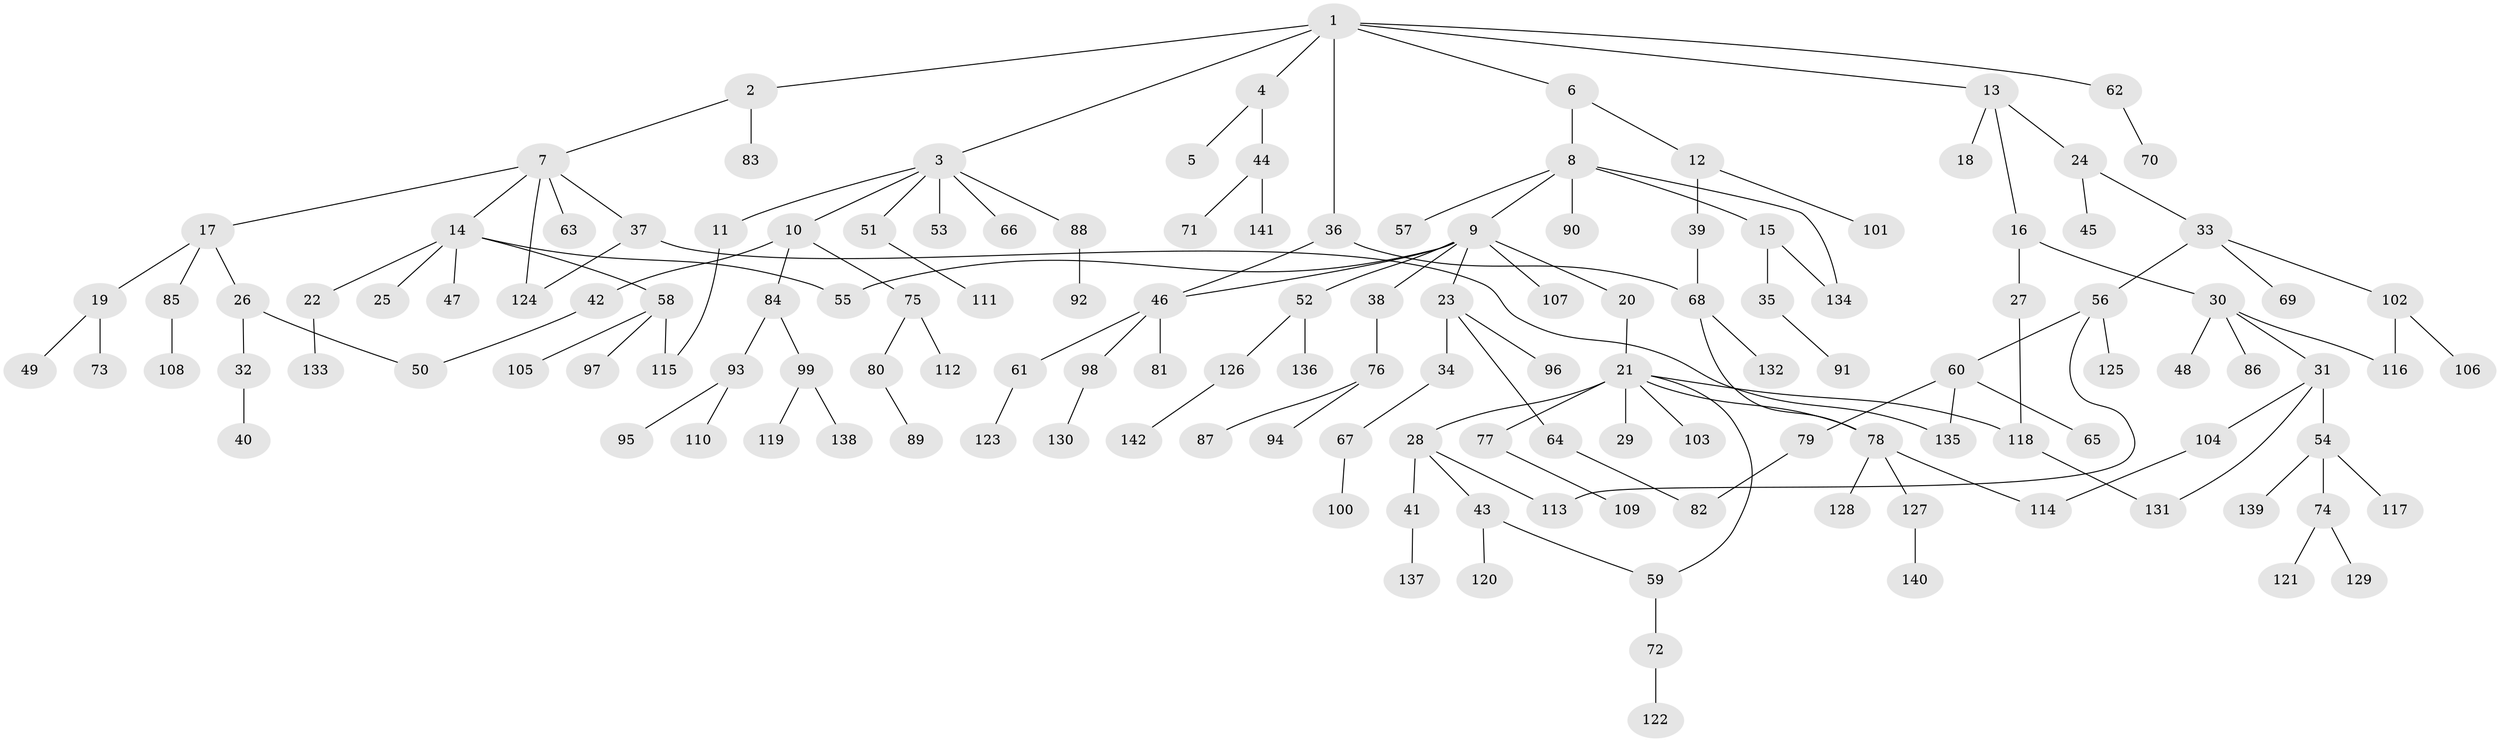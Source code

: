 // coarse degree distribution, {7: 0.020202020202020204, 3: 0.13131313131313133, 9: 0.010101010101010102, 1: 0.46464646464646464, 5: 0.06060606060606061, 2: 0.23232323232323232, 4: 0.050505050505050504, 8: 0.010101010101010102, 6: 0.020202020202020204}
// Generated by graph-tools (version 1.1) at 2025/16/03/04/25 18:16:54]
// undirected, 142 vertices, 157 edges
graph export_dot {
graph [start="1"]
  node [color=gray90,style=filled];
  1;
  2;
  3;
  4;
  5;
  6;
  7;
  8;
  9;
  10;
  11;
  12;
  13;
  14;
  15;
  16;
  17;
  18;
  19;
  20;
  21;
  22;
  23;
  24;
  25;
  26;
  27;
  28;
  29;
  30;
  31;
  32;
  33;
  34;
  35;
  36;
  37;
  38;
  39;
  40;
  41;
  42;
  43;
  44;
  45;
  46;
  47;
  48;
  49;
  50;
  51;
  52;
  53;
  54;
  55;
  56;
  57;
  58;
  59;
  60;
  61;
  62;
  63;
  64;
  65;
  66;
  67;
  68;
  69;
  70;
  71;
  72;
  73;
  74;
  75;
  76;
  77;
  78;
  79;
  80;
  81;
  82;
  83;
  84;
  85;
  86;
  87;
  88;
  89;
  90;
  91;
  92;
  93;
  94;
  95;
  96;
  97;
  98;
  99;
  100;
  101;
  102;
  103;
  104;
  105;
  106;
  107;
  108;
  109;
  110;
  111;
  112;
  113;
  114;
  115;
  116;
  117;
  118;
  119;
  120;
  121;
  122;
  123;
  124;
  125;
  126;
  127;
  128;
  129;
  130;
  131;
  132;
  133;
  134;
  135;
  136;
  137;
  138;
  139;
  140;
  141;
  142;
  1 -- 2;
  1 -- 3;
  1 -- 4;
  1 -- 6;
  1 -- 13;
  1 -- 36;
  1 -- 62;
  2 -- 7;
  2 -- 83;
  3 -- 10;
  3 -- 11;
  3 -- 51;
  3 -- 53;
  3 -- 66;
  3 -- 88;
  4 -- 5;
  4 -- 44;
  6 -- 8;
  6 -- 12;
  7 -- 14;
  7 -- 17;
  7 -- 37;
  7 -- 63;
  7 -- 124;
  8 -- 9;
  8 -- 15;
  8 -- 57;
  8 -- 90;
  8 -- 134;
  9 -- 20;
  9 -- 23;
  9 -- 38;
  9 -- 52;
  9 -- 55;
  9 -- 107;
  9 -- 46;
  10 -- 42;
  10 -- 75;
  10 -- 84;
  11 -- 115;
  12 -- 39;
  12 -- 101;
  13 -- 16;
  13 -- 18;
  13 -- 24;
  14 -- 22;
  14 -- 25;
  14 -- 47;
  14 -- 58;
  14 -- 55;
  15 -- 35;
  15 -- 134;
  16 -- 27;
  16 -- 30;
  17 -- 19;
  17 -- 26;
  17 -- 85;
  19 -- 49;
  19 -- 73;
  20 -- 21;
  21 -- 28;
  21 -- 29;
  21 -- 59;
  21 -- 77;
  21 -- 103;
  21 -- 118;
  21 -- 78;
  22 -- 133;
  23 -- 34;
  23 -- 64;
  23 -- 96;
  24 -- 33;
  24 -- 45;
  26 -- 32;
  26 -- 50;
  27 -- 118;
  28 -- 41;
  28 -- 43;
  28 -- 113;
  30 -- 31;
  30 -- 48;
  30 -- 86;
  30 -- 116;
  31 -- 54;
  31 -- 104;
  31 -- 131;
  32 -- 40;
  33 -- 56;
  33 -- 69;
  33 -- 102;
  34 -- 67;
  35 -- 91;
  36 -- 46;
  36 -- 68;
  37 -- 135;
  37 -- 124;
  38 -- 76;
  39 -- 68;
  41 -- 137;
  42 -- 50;
  43 -- 120;
  43 -- 59;
  44 -- 71;
  44 -- 141;
  46 -- 61;
  46 -- 81;
  46 -- 98;
  51 -- 111;
  52 -- 126;
  52 -- 136;
  54 -- 74;
  54 -- 117;
  54 -- 139;
  56 -- 60;
  56 -- 113;
  56 -- 125;
  58 -- 97;
  58 -- 105;
  58 -- 115;
  59 -- 72;
  60 -- 65;
  60 -- 79;
  60 -- 135;
  61 -- 123;
  62 -- 70;
  64 -- 82;
  67 -- 100;
  68 -- 78;
  68 -- 132;
  72 -- 122;
  74 -- 121;
  74 -- 129;
  75 -- 80;
  75 -- 112;
  76 -- 87;
  76 -- 94;
  77 -- 109;
  78 -- 114;
  78 -- 127;
  78 -- 128;
  79 -- 82;
  80 -- 89;
  84 -- 93;
  84 -- 99;
  85 -- 108;
  88 -- 92;
  93 -- 95;
  93 -- 110;
  98 -- 130;
  99 -- 119;
  99 -- 138;
  102 -- 106;
  102 -- 116;
  104 -- 114;
  118 -- 131;
  126 -- 142;
  127 -- 140;
}
